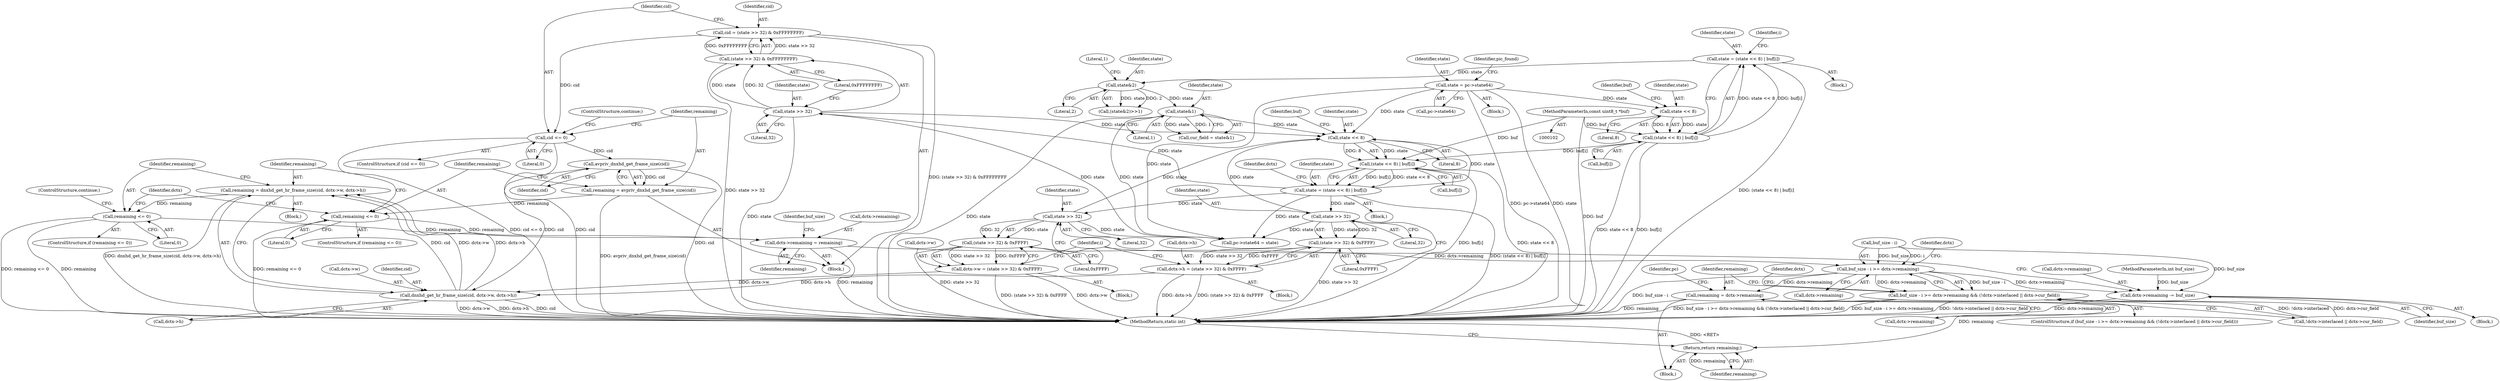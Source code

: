digraph "0_FFmpeg_31c1c0b46a7021802c3d1d18039fca30dba5a14e@API" {
"1000306" [label="(Call,dctx->remaining = remaining)"];
"1000302" [label="(Call,remaining <= 0)"];
"1000291" [label="(Call,remaining = dnxhd_get_hr_frame_size(cid, dctx->w, dctx->h))"];
"1000293" [label="(Call,dnxhd_get_hr_frame_size(cid, dctx->w, dctx->h))"];
"1000284" [label="(Call,avpriv_dnxhd_get_frame_size(cid))"];
"1000278" [label="(Call,cid <= 0)"];
"1000269" [label="(Call,cid = (state >> 32) & 0xFFFFFFFF)"];
"1000271" [label="(Call,(state >> 32) & 0xFFFFFFFF)"];
"1000272" [label="(Call,state >> 32)"];
"1000218" [label="(Call,state = (state << 8) | buf[i])"];
"1000220" [label="(Call,(state << 8) | buf[i])"];
"1000221" [label="(Call,state << 8)"];
"1000239" [label="(Call,state >> 32)"];
"1000180" [label="(Call,state&1)"];
"1000174" [label="(Call,state&2)"];
"1000156" [label="(Call,state = (state << 8) | buf[i])"];
"1000158" [label="(Call,(state << 8) | buf[i])"];
"1000159" [label="(Call,state << 8)"];
"1000115" [label="(Call,state = pc->state64)"];
"1000104" [label="(MethodParameterIn,const uint8_t *buf)"];
"1000256" [label="(Call,state >> 32)"];
"1000251" [label="(Call,dctx->w = (state >> 32) & 0xFFFF)"];
"1000255" [label="(Call,(state >> 32) & 0xFFFF)"];
"1000234" [label="(Call,dctx->h = (state >> 32) & 0xFFFF)"];
"1000238" [label="(Call,(state >> 32) & 0xFFFF)"];
"1000287" [label="(Call,remaining <= 0)"];
"1000282" [label="(Call,remaining = avpriv_dnxhd_get_frame_size(cid))"];
"1000313" [label="(Call,buf_size - i >= dctx->remaining)"];
"1000312" [label="(Call,buf_size - i >= dctx->remaining && (!dctx->interlaced || dctx->cur_field))"];
"1000330" [label="(Call,remaining = dctx->remaining)"];
"1000366" [label="(Return,return remaining;)"];
"1000370" [label="(Call,dctx->remaining -= buf_size)"];
"1000307" [label="(Call,dctx->remaining)"];
"1000162" [label="(Call,buf[i])"];
"1000160" [label="(Identifier,state)"];
"1000295" [label="(Call,dctx->w)"];
"1000287" [label="(Call,remaining <= 0)"];
"1000277" [label="(ControlStructure,if (cid <= 0))"];
"1000156" [label="(Call,state = (state << 8) | buf[i])"];
"1000330" [label="(Call,remaining = dctx->remaining)"];
"1000233" [label="(Block,)"];
"1000302" [label="(Call,remaining <= 0)"];
"1000269" [label="(Call,cid = (state >> 32) & 0xFFFFFFFF)"];
"1000212" [label="(Identifier,i)"];
"1000157" [label="(Identifier,state)"];
"1000218" [label="(Call,state = (state << 8) | buf[i])"];
"1000223" [label="(Literal,8)"];
"1000242" [label="(Literal,0xFFFF)"];
"1000272" [label="(Call,state >> 32)"];
"1000159" [label="(Call,state << 8)"];
"1000255" [label="(Call,(state >> 32) & 0xFFFF)"];
"1000454" [label="(MethodReturn,static int)"];
"1000221" [label="(Call,state << 8)"];
"1000267" [label="(Block,)"];
"1000106" [label="(Block,)"];
"1000301" [label="(ControlStructure,if (remaining <= 0))"];
"1000328" [label="(Block,)"];
"1000225" [label="(Identifier,buf)"];
"1000314" [label="(Call,buf_size - i)"];
"1000251" [label="(Call,dctx->w = (state >> 32) & 0xFFFF)"];
"1000281" [label="(ControlStructure,continue;)"];
"1000117" [label="(Call,pc->state64)"];
"1000181" [label="(Identifier,state)"];
"1000320" [label="(Call,!dctx->interlaced || dctx->cur_field)"];
"1000274" [label="(Literal,32)"];
"1000174" [label="(Call,state&2)"];
"1000234" [label="(Call,dctx->h = (state >> 32) & 0xFFFF)"];
"1000288" [label="(Identifier,remaining)"];
"1000372" [label="(Identifier,dctx)"];
"1000176" [label="(Literal,2)"];
"1000258" [label="(Literal,32)"];
"1000273" [label="(Identifier,state)"];
"1000213" [label="(Block,)"];
"1000323" [label="(Identifier,dctx)"];
"1000306" [label="(Call,dctx->remaining = remaining)"];
"1000122" [label="(Identifier,pic_found)"];
"1000224" [label="(Call,buf[i])"];
"1000241" [label="(Literal,32)"];
"1000175" [label="(Identifier,state)"];
"1000178" [label="(Call,cur_field = state&1)"];
"1000311" [label="(ControlStructure,if (buf_size - i >= dctx->remaining && (!dctx->interlaced || dctx->cur_field)))"];
"1000304" [label="(Literal,0)"];
"1000292" [label="(Identifier,remaining)"];
"1000270" [label="(Identifier,cid)"];
"1000275" [label="(Literal,0xFFFFFFFF)"];
"1000284" [label="(Call,avpriv_dnxhd_get_frame_size(cid))"];
"1000161" [label="(Literal,8)"];
"1000367" [label="(Identifier,remaining)"];
"1000371" [label="(Call,dctx->remaining)"];
"1000115" [label="(Call,state = pc->state64)"];
"1000286" [label="(ControlStructure,if (remaining <= 0))"];
"1000331" [label="(Identifier,remaining)"];
"1000337" [label="(Identifier,pc)"];
"1000173" [label="(Call,(state&2)>>1)"];
"1000437" [label="(Call,pc->state64 = state)"];
"1000222" [label="(Identifier,state)"];
"1000259" [label="(Literal,0xFFFF)"];
"1000315" [label="(Identifier,buf_size)"];
"1000240" [label="(Identifier,state)"];
"1000280" [label="(Literal,0)"];
"1000235" [label="(Call,dctx->h)"];
"1000290" [label="(Block,)"];
"1000283" [label="(Identifier,remaining)"];
"1000252" [label="(Call,dctx->w)"];
"1000305" [label="(ControlStructure,continue;)"];
"1000289" [label="(Literal,0)"];
"1000303" [label="(Identifier,remaining)"];
"1000219" [label="(Identifier,state)"];
"1000294" [label="(Identifier,cid)"];
"1000370" [label="(Call,dctx->remaining -= buf_size)"];
"1000332" [label="(Call,dctx->remaining)"];
"1000177" [label="(Literal,1)"];
"1000105" [label="(MethodParameterIn,int buf_size)"];
"1000182" [label="(Literal,1)"];
"1000257" [label="(Identifier,state)"];
"1000104" [label="(MethodParameterIn,const uint8_t *buf)"];
"1000278" [label="(Call,cid <= 0)"];
"1000279" [label="(Identifier,cid)"];
"1000298" [label="(Call,dctx->h)"];
"1000256" [label="(Call,state >> 32)"];
"1000271" [label="(Call,(state >> 32) & 0xFFFFFFFF)"];
"1000369" [label="(Block,)"];
"1000285" [label="(Identifier,cid)"];
"1000312" [label="(Call,buf_size - i >= dctx->remaining && (!dctx->interlaced || dctx->cur_field))"];
"1000238" [label="(Call,(state >> 32) & 0xFFFF)"];
"1000250" [label="(Block,)"];
"1000308" [label="(Identifier,dctx)"];
"1000167" [label="(Identifier,i)"];
"1000291" [label="(Call,remaining = dnxhd_get_hr_frame_size(cid, dctx->w, dctx->h))"];
"1000317" [label="(Call,dctx->remaining)"];
"1000180" [label="(Call,state&1)"];
"1000374" [label="(Identifier,buf_size)"];
"1000282" [label="(Call,remaining = avpriv_dnxhd_get_frame_size(cid))"];
"1000163" [label="(Identifier,buf)"];
"1000313" [label="(Call,buf_size - i >= dctx->remaining)"];
"1000310" [label="(Identifier,remaining)"];
"1000293" [label="(Call,dnxhd_get_hr_frame_size(cid, dctx->w, dctx->h))"];
"1000155" [label="(Block,)"];
"1000116" [label="(Identifier,state)"];
"1000158" [label="(Call,(state << 8) | buf[i])"];
"1000220" [label="(Call,(state << 8) | buf[i])"];
"1000230" [label="(Identifier,dctx)"];
"1000366" [label="(Return,return remaining;)"];
"1000239" [label="(Call,state >> 32)"];
"1000306" -> "1000267"  [label="AST: "];
"1000306" -> "1000310"  [label="CFG: "];
"1000307" -> "1000306"  [label="AST: "];
"1000310" -> "1000306"  [label="AST: "];
"1000315" -> "1000306"  [label="CFG: "];
"1000306" -> "1000454"  [label="DDG: remaining"];
"1000302" -> "1000306"  [label="DDG: remaining"];
"1000287" -> "1000306"  [label="DDG: remaining"];
"1000306" -> "1000313"  [label="DDG: dctx->remaining"];
"1000302" -> "1000301"  [label="AST: "];
"1000302" -> "1000304"  [label="CFG: "];
"1000303" -> "1000302"  [label="AST: "];
"1000304" -> "1000302"  [label="AST: "];
"1000305" -> "1000302"  [label="CFG: "];
"1000308" -> "1000302"  [label="CFG: "];
"1000302" -> "1000454"  [label="DDG: remaining"];
"1000302" -> "1000454"  [label="DDG: remaining <= 0"];
"1000291" -> "1000302"  [label="DDG: remaining"];
"1000291" -> "1000290"  [label="AST: "];
"1000291" -> "1000293"  [label="CFG: "];
"1000292" -> "1000291"  [label="AST: "];
"1000293" -> "1000291"  [label="AST: "];
"1000303" -> "1000291"  [label="CFG: "];
"1000291" -> "1000454"  [label="DDG: dnxhd_get_hr_frame_size(cid, dctx->w, dctx->h)"];
"1000293" -> "1000291"  [label="DDG: cid"];
"1000293" -> "1000291"  [label="DDG: dctx->w"];
"1000293" -> "1000291"  [label="DDG: dctx->h"];
"1000293" -> "1000298"  [label="CFG: "];
"1000294" -> "1000293"  [label="AST: "];
"1000295" -> "1000293"  [label="AST: "];
"1000298" -> "1000293"  [label="AST: "];
"1000293" -> "1000454"  [label="DDG: dctx->h"];
"1000293" -> "1000454"  [label="DDG: cid"];
"1000293" -> "1000454"  [label="DDG: dctx->w"];
"1000284" -> "1000293"  [label="DDG: cid"];
"1000251" -> "1000293"  [label="DDG: dctx->w"];
"1000234" -> "1000293"  [label="DDG: dctx->h"];
"1000284" -> "1000282"  [label="AST: "];
"1000284" -> "1000285"  [label="CFG: "];
"1000285" -> "1000284"  [label="AST: "];
"1000282" -> "1000284"  [label="CFG: "];
"1000284" -> "1000454"  [label="DDG: cid"];
"1000284" -> "1000282"  [label="DDG: cid"];
"1000278" -> "1000284"  [label="DDG: cid"];
"1000278" -> "1000277"  [label="AST: "];
"1000278" -> "1000280"  [label="CFG: "];
"1000279" -> "1000278"  [label="AST: "];
"1000280" -> "1000278"  [label="AST: "];
"1000281" -> "1000278"  [label="CFG: "];
"1000283" -> "1000278"  [label="CFG: "];
"1000278" -> "1000454"  [label="DDG: cid <= 0"];
"1000278" -> "1000454"  [label="DDG: cid"];
"1000269" -> "1000278"  [label="DDG: cid"];
"1000269" -> "1000267"  [label="AST: "];
"1000269" -> "1000271"  [label="CFG: "];
"1000270" -> "1000269"  [label="AST: "];
"1000271" -> "1000269"  [label="AST: "];
"1000279" -> "1000269"  [label="CFG: "];
"1000269" -> "1000454"  [label="DDG: (state >> 32) & 0xFFFFFFFF"];
"1000271" -> "1000269"  [label="DDG: state >> 32"];
"1000271" -> "1000269"  [label="DDG: 0xFFFFFFFF"];
"1000271" -> "1000275"  [label="CFG: "];
"1000272" -> "1000271"  [label="AST: "];
"1000275" -> "1000271"  [label="AST: "];
"1000271" -> "1000454"  [label="DDG: state >> 32"];
"1000272" -> "1000271"  [label="DDG: state"];
"1000272" -> "1000271"  [label="DDG: 32"];
"1000272" -> "1000274"  [label="CFG: "];
"1000273" -> "1000272"  [label="AST: "];
"1000274" -> "1000272"  [label="AST: "];
"1000275" -> "1000272"  [label="CFG: "];
"1000272" -> "1000454"  [label="DDG: state"];
"1000272" -> "1000221"  [label="DDG: state"];
"1000218" -> "1000272"  [label="DDG: state"];
"1000272" -> "1000437"  [label="DDG: state"];
"1000218" -> "1000213"  [label="AST: "];
"1000218" -> "1000220"  [label="CFG: "];
"1000219" -> "1000218"  [label="AST: "];
"1000220" -> "1000218"  [label="AST: "];
"1000230" -> "1000218"  [label="CFG: "];
"1000218" -> "1000454"  [label="DDG: (state << 8) | buf[i]"];
"1000220" -> "1000218"  [label="DDG: state << 8"];
"1000220" -> "1000218"  [label="DDG: buf[i]"];
"1000218" -> "1000221"  [label="DDG: state"];
"1000218" -> "1000239"  [label="DDG: state"];
"1000218" -> "1000256"  [label="DDG: state"];
"1000218" -> "1000437"  [label="DDG: state"];
"1000220" -> "1000224"  [label="CFG: "];
"1000221" -> "1000220"  [label="AST: "];
"1000224" -> "1000220"  [label="AST: "];
"1000220" -> "1000454"  [label="DDG: state << 8"];
"1000220" -> "1000454"  [label="DDG: buf[i]"];
"1000221" -> "1000220"  [label="DDG: state"];
"1000221" -> "1000220"  [label="DDG: 8"];
"1000158" -> "1000220"  [label="DDG: buf[i]"];
"1000104" -> "1000220"  [label="DDG: buf"];
"1000221" -> "1000223"  [label="CFG: "];
"1000222" -> "1000221"  [label="AST: "];
"1000223" -> "1000221"  [label="AST: "];
"1000225" -> "1000221"  [label="CFG: "];
"1000239" -> "1000221"  [label="DDG: state"];
"1000180" -> "1000221"  [label="DDG: state"];
"1000256" -> "1000221"  [label="DDG: state"];
"1000115" -> "1000221"  [label="DDG: state"];
"1000239" -> "1000238"  [label="AST: "];
"1000239" -> "1000241"  [label="CFG: "];
"1000240" -> "1000239"  [label="AST: "];
"1000241" -> "1000239"  [label="AST: "];
"1000242" -> "1000239"  [label="CFG: "];
"1000239" -> "1000238"  [label="DDG: state"];
"1000239" -> "1000238"  [label="DDG: 32"];
"1000239" -> "1000437"  [label="DDG: state"];
"1000180" -> "1000178"  [label="AST: "];
"1000180" -> "1000182"  [label="CFG: "];
"1000181" -> "1000180"  [label="AST: "];
"1000182" -> "1000180"  [label="AST: "];
"1000178" -> "1000180"  [label="CFG: "];
"1000180" -> "1000454"  [label="DDG: state"];
"1000180" -> "1000178"  [label="DDG: state"];
"1000180" -> "1000178"  [label="DDG: 1"];
"1000174" -> "1000180"  [label="DDG: state"];
"1000180" -> "1000437"  [label="DDG: state"];
"1000174" -> "1000173"  [label="AST: "];
"1000174" -> "1000176"  [label="CFG: "];
"1000175" -> "1000174"  [label="AST: "];
"1000176" -> "1000174"  [label="AST: "];
"1000177" -> "1000174"  [label="CFG: "];
"1000174" -> "1000173"  [label="DDG: state"];
"1000174" -> "1000173"  [label="DDG: 2"];
"1000156" -> "1000174"  [label="DDG: state"];
"1000156" -> "1000155"  [label="AST: "];
"1000156" -> "1000158"  [label="CFG: "];
"1000157" -> "1000156"  [label="AST: "];
"1000158" -> "1000156"  [label="AST: "];
"1000167" -> "1000156"  [label="CFG: "];
"1000156" -> "1000454"  [label="DDG: (state << 8) | buf[i]"];
"1000158" -> "1000156"  [label="DDG: state << 8"];
"1000158" -> "1000156"  [label="DDG: buf[i]"];
"1000158" -> "1000162"  [label="CFG: "];
"1000159" -> "1000158"  [label="AST: "];
"1000162" -> "1000158"  [label="AST: "];
"1000158" -> "1000454"  [label="DDG: state << 8"];
"1000158" -> "1000454"  [label="DDG: buf[i]"];
"1000159" -> "1000158"  [label="DDG: state"];
"1000159" -> "1000158"  [label="DDG: 8"];
"1000104" -> "1000158"  [label="DDG: buf"];
"1000159" -> "1000161"  [label="CFG: "];
"1000160" -> "1000159"  [label="AST: "];
"1000161" -> "1000159"  [label="AST: "];
"1000163" -> "1000159"  [label="CFG: "];
"1000115" -> "1000159"  [label="DDG: state"];
"1000115" -> "1000106"  [label="AST: "];
"1000115" -> "1000117"  [label="CFG: "];
"1000116" -> "1000115"  [label="AST: "];
"1000117" -> "1000115"  [label="AST: "];
"1000122" -> "1000115"  [label="CFG: "];
"1000115" -> "1000454"  [label="DDG: pc->state64"];
"1000115" -> "1000454"  [label="DDG: state"];
"1000115" -> "1000437"  [label="DDG: state"];
"1000104" -> "1000102"  [label="AST: "];
"1000104" -> "1000454"  [label="DDG: buf"];
"1000256" -> "1000255"  [label="AST: "];
"1000256" -> "1000258"  [label="CFG: "];
"1000257" -> "1000256"  [label="AST: "];
"1000258" -> "1000256"  [label="AST: "];
"1000259" -> "1000256"  [label="CFG: "];
"1000256" -> "1000255"  [label="DDG: state"];
"1000256" -> "1000255"  [label="DDG: 32"];
"1000256" -> "1000437"  [label="DDG: state"];
"1000251" -> "1000250"  [label="AST: "];
"1000251" -> "1000255"  [label="CFG: "];
"1000252" -> "1000251"  [label="AST: "];
"1000255" -> "1000251"  [label="AST: "];
"1000212" -> "1000251"  [label="CFG: "];
"1000251" -> "1000454"  [label="DDG: (state >> 32) & 0xFFFF"];
"1000251" -> "1000454"  [label="DDG: dctx->w"];
"1000255" -> "1000251"  [label="DDG: state >> 32"];
"1000255" -> "1000251"  [label="DDG: 0xFFFF"];
"1000255" -> "1000259"  [label="CFG: "];
"1000259" -> "1000255"  [label="AST: "];
"1000255" -> "1000454"  [label="DDG: state >> 32"];
"1000234" -> "1000233"  [label="AST: "];
"1000234" -> "1000238"  [label="CFG: "];
"1000235" -> "1000234"  [label="AST: "];
"1000238" -> "1000234"  [label="AST: "];
"1000212" -> "1000234"  [label="CFG: "];
"1000234" -> "1000454"  [label="DDG: dctx->h"];
"1000234" -> "1000454"  [label="DDG: (state >> 32) & 0xFFFF"];
"1000238" -> "1000234"  [label="DDG: state >> 32"];
"1000238" -> "1000234"  [label="DDG: 0xFFFF"];
"1000238" -> "1000242"  [label="CFG: "];
"1000242" -> "1000238"  [label="AST: "];
"1000238" -> "1000454"  [label="DDG: state >> 32"];
"1000287" -> "1000286"  [label="AST: "];
"1000287" -> "1000289"  [label="CFG: "];
"1000288" -> "1000287"  [label="AST: "];
"1000289" -> "1000287"  [label="AST: "];
"1000292" -> "1000287"  [label="CFG: "];
"1000308" -> "1000287"  [label="CFG: "];
"1000287" -> "1000454"  [label="DDG: remaining <= 0"];
"1000282" -> "1000287"  [label="DDG: remaining"];
"1000282" -> "1000267"  [label="AST: "];
"1000283" -> "1000282"  [label="AST: "];
"1000288" -> "1000282"  [label="CFG: "];
"1000282" -> "1000454"  [label="DDG: avpriv_dnxhd_get_frame_size(cid)"];
"1000313" -> "1000312"  [label="AST: "];
"1000313" -> "1000317"  [label="CFG: "];
"1000314" -> "1000313"  [label="AST: "];
"1000317" -> "1000313"  [label="AST: "];
"1000323" -> "1000313"  [label="CFG: "];
"1000312" -> "1000313"  [label="CFG: "];
"1000313" -> "1000454"  [label="DDG: buf_size - i"];
"1000313" -> "1000312"  [label="DDG: buf_size - i"];
"1000313" -> "1000312"  [label="DDG: dctx->remaining"];
"1000314" -> "1000313"  [label="DDG: buf_size"];
"1000314" -> "1000313"  [label="DDG: i"];
"1000313" -> "1000330"  [label="DDG: dctx->remaining"];
"1000313" -> "1000370"  [label="DDG: dctx->remaining"];
"1000312" -> "1000311"  [label="AST: "];
"1000312" -> "1000320"  [label="CFG: "];
"1000320" -> "1000312"  [label="AST: "];
"1000331" -> "1000312"  [label="CFG: "];
"1000372" -> "1000312"  [label="CFG: "];
"1000312" -> "1000454"  [label="DDG: buf_size - i >= dctx->remaining && (!dctx->interlaced || dctx->cur_field)"];
"1000312" -> "1000454"  [label="DDG: buf_size - i >= dctx->remaining"];
"1000312" -> "1000454"  [label="DDG: !dctx->interlaced || dctx->cur_field"];
"1000320" -> "1000312"  [label="DDG: !dctx->interlaced"];
"1000320" -> "1000312"  [label="DDG: dctx->cur_field"];
"1000330" -> "1000328"  [label="AST: "];
"1000330" -> "1000332"  [label="CFG: "];
"1000331" -> "1000330"  [label="AST: "];
"1000332" -> "1000330"  [label="AST: "];
"1000337" -> "1000330"  [label="CFG: "];
"1000330" -> "1000454"  [label="DDG: remaining"];
"1000330" -> "1000366"  [label="DDG: remaining"];
"1000366" -> "1000328"  [label="AST: "];
"1000366" -> "1000367"  [label="CFG: "];
"1000367" -> "1000366"  [label="AST: "];
"1000454" -> "1000366"  [label="CFG: "];
"1000366" -> "1000454"  [label="DDG: <RET>"];
"1000367" -> "1000366"  [label="DDG: remaining"];
"1000370" -> "1000369"  [label="AST: "];
"1000370" -> "1000374"  [label="CFG: "];
"1000371" -> "1000370"  [label="AST: "];
"1000374" -> "1000370"  [label="AST: "];
"1000212" -> "1000370"  [label="CFG: "];
"1000370" -> "1000454"  [label="DDG: dctx->remaining"];
"1000314" -> "1000370"  [label="DDG: buf_size"];
"1000105" -> "1000370"  [label="DDG: buf_size"];
}
